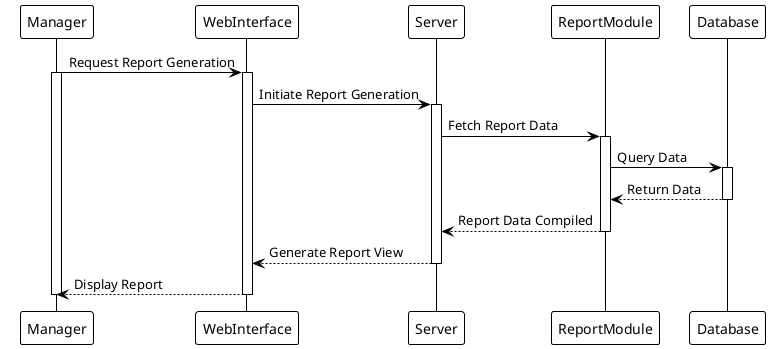 @startuml
!theme plain

participant Manager as M
participant WebInterface as UI
participant Server as S
participant ReportModule as RM
participant Database as DB

M -> UI : Request Report Generation
activate M
activate UI

UI -> S: Initiate Report Generation
activate S

S -> RM: Fetch Report Data
activate RM

RM -> DB: Query Data
activate DB

DB --> RM: Return Data
deactivate DB

RM --> S: Report Data Compiled
deactivate RM

S --> UI: Generate Report View
deactivate S

UI --> M: Display Report
deactivate UI
deactivate M

@enduml